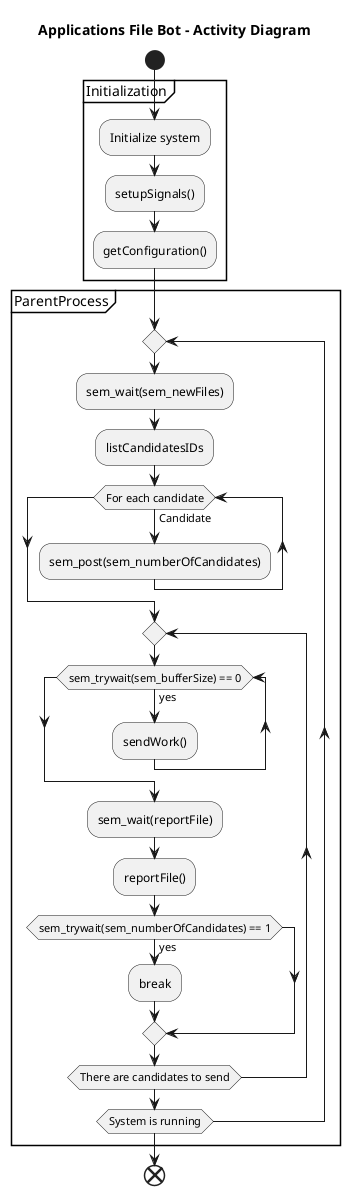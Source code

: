 @startuml

title Applications File Bot - Activity Diagram

start

partition Initialization {
  :Initialize system;
  :setupSignals();
  :getConfiguration();

}

partition ParentProcess {
  repeat
    :sem_wait(sem_newFiles);
    :listCandidatesIDs;
    while (For each candidate) is (Candidate)
    :sem_post(sem_numberOfCandidates);
    endwhile
    repeat
      while(sem_trywait(sem_bufferSize) == 0) is (yes)
      :sendWork();
      endwhile
      :sem_wait(reportFile);
      :reportFile();
      if(sem_trywait(sem_numberOfCandidates) == 1) then (yes)
        :break;
      endif
    repeat while(There are candidates to send)
  repeat while(System is running)
}
end

@enduml